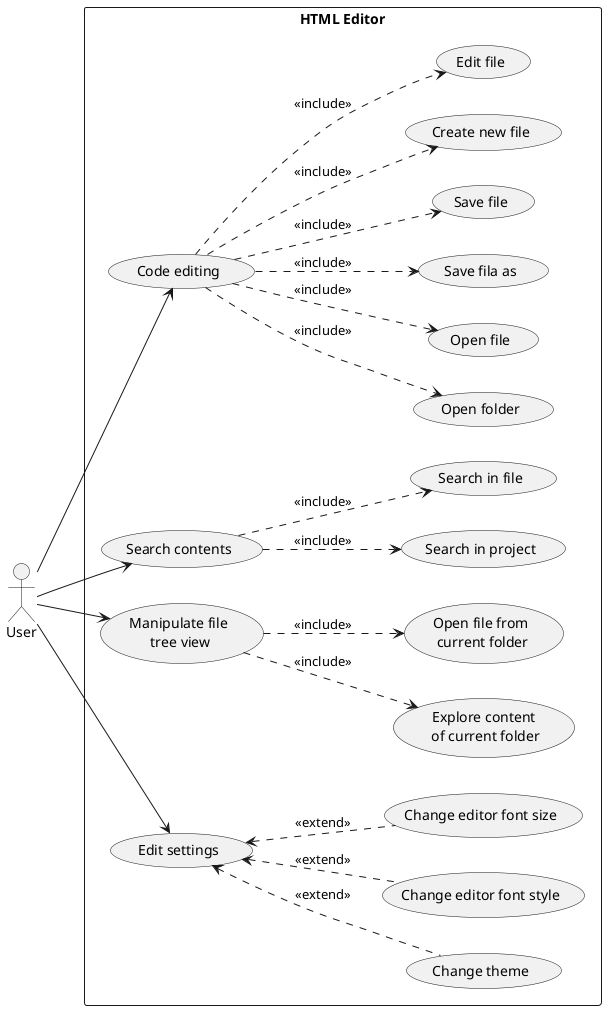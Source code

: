 @startuml use_case_diagram

left to right direction

actor :User: as user

rectangle "HTML Editor" {

' CODE EDITING
usecase "Code editing" as uc_code_editing

usecase "Open folder" as uc_open_folder
usecase "Open file" as uc_open_file
usecase "Save fila as" as uc_save_file_as
usecase "Save file" as uc_save_file
usecase "Create new file" as uc_create_file
usecase "Edit file" as uc_edit_file

uc_code_editing ..> uc_edit_file :<<include>>
uc_code_editing ..> uc_create_file :<<include>>
uc_code_editing ..> uc_save_file :<<include>>
uc_code_editing ..> uc_save_file_as :<<include>>
uc_code_editing ..> uc_open_file :<<include>>
uc_code_editing ..> uc_open_folder :<<include>>

' SEARCH
usecase "Search contents" as uc_search
usecase "Search in project" as uc_search_project
usecase "Search in file" as uc_search_file

uc_search ..> uc_search_file :<<include>>
uc_search ..> uc_search_project :<<include>>

' FILE TREE VIEW
usecase "Manipulate file\n tree view" as uc_tree_view
usecase "Explore content\n of current folder" as uc_tree_explore
usecase "Open file from\n current folder" as uc_tree_open_file

uc_tree_view ..> uc_tree_explore :<<include>>
uc_tree_view ..> uc_tree_open_file :<<include>>

' EDIT SETTINGS
usecase "Edit settings" as uc_edit_settings
usecase "Change theme" as uc_change_theme
usecase "Change editor font style" as uc_change_font_style
usecase "Change editor font size" as uc_change_font_size

uc_edit_settings <.. uc_change_font_size :<<extend>>
uc_edit_settings <.. uc_change_font_style :<<extend>>
uc_edit_settings <.. uc_change_theme :<<extend>>

}

user --> uc_code_editing
user --> uc_search
user --> uc_tree_view
user --> uc_edit_settings

@enduml
